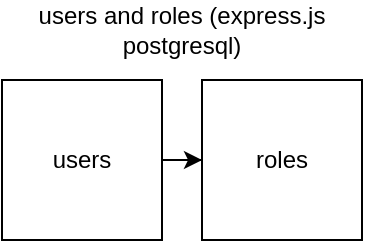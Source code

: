 <mxfile version="20.4.0" type="github"><diagram id="YOEuGwWkoxJejdRQ235l" name="Page-1"><mxGraphModel dx="1426" dy="769" grid="1" gridSize="10" guides="1" tooltips="1" connect="1" arrows="1" fold="1" page="1" pageScale="1" pageWidth="850" pageHeight="1100" math="0" shadow="0"><root><mxCell id="0"/><mxCell id="1" parent="0"/><mxCell id="Tr4u-V8fKp2Gr-Ip-9MK-5" style="edgeStyle=orthogonalEdgeStyle;rounded=0;orthogonalLoop=1;jettySize=auto;html=1;exitX=1;exitY=0.5;exitDx=0;exitDy=0;" parent="1" source="Tr4u-V8fKp2Gr-Ip-9MK-1" target="Tr4u-V8fKp2Gr-Ip-9MK-3" edge="1"><mxGeometry relative="1" as="geometry"/></mxCell><mxCell id="Tr4u-V8fKp2Gr-Ip-9MK-1" value="users" style="whiteSpace=wrap;html=1;aspect=fixed;" parent="1" vertex="1"><mxGeometry x="40" y="80" width="80" height="80" as="geometry"/></mxCell><mxCell id="Tr4u-V8fKp2Gr-Ip-9MK-3" value="roles" style="whiteSpace=wrap;html=1;aspect=fixed;" parent="1" vertex="1"><mxGeometry x="140" y="80" width="80" height="80" as="geometry"/></mxCell><mxCell id="Tr4u-V8fKp2Gr-Ip-9MK-8" value="users and roles (express.js postgresql)" style="text;html=1;strokeColor=none;fillColor=none;align=center;verticalAlign=middle;whiteSpace=wrap;rounded=0;" parent="1" vertex="1"><mxGeometry x="40" y="40" width="180" height="30" as="geometry"/></mxCell></root></mxGraphModel></diagram></mxfile>